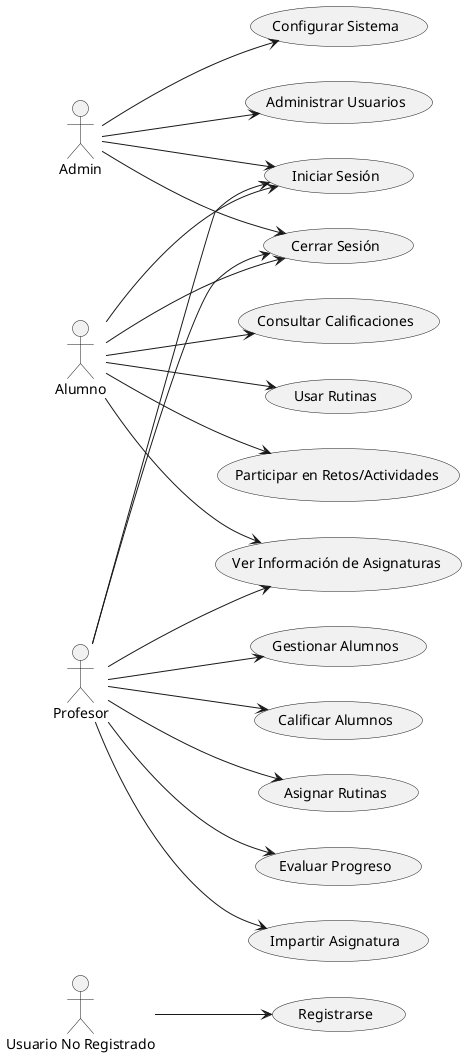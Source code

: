@startuml

left to right direction

actor "Usuario No Registrado" as UsuarioNoRegistrado
actor Profesor
actor Alumno
actor Admin

usecase "Registrarse" as UC_Registrarse
usecase "Iniciar Sesión" as UC_IniciarSesion
usecase "Cerrar Sesión" as UC_CerrarSesion
usecase "Ver Información de Asignaturas" as UC_VerInfoAsignaturas
usecase "Consultar Calificaciones" as UC_ConsultarCalificaciones
usecase "Impartir Asignatura" as UC_ImpartirAsignatura
usecase "Gestionar Alumnos" as UC_GestionarAlumnos
usecase "Administrar Usuarios" as UC_AdministrarUsuarios
usecase "Configurar Sistema" as UC_ConfigurarSistema

' Casos de uso adicionales para Profesores
usecase "Calificar Alumnos" as UC_CalificarAlumnos
usecase "Asignar Rutinas" as UC_AsignarRutinas
usecase "Evaluar Progreso" as UC_EvaluarProgreso

' Casos de uso adicionales para Alumnos
usecase "Usar Rutinas" as UC_UsarRutinas
usecase "Participar en Retos/Actividades" as UC_ParticiparRetos

UsuarioNoRegistrado --> UC_Registrarse

Alumno --> UC_IniciarSesion
Alumno --> UC_CerrarSesion
Alumno --> UC_VerInfoAsignaturas
Alumno --> UC_ConsultarCalificaciones
Alumno --> UC_UsarRutinas
Alumno --> UC_ParticiparRetos

Profesor --> UC_IniciarSesion
Profesor --> UC_CerrarSesion
Profesor --> UC_VerInfoAsignaturas
Profesor --> UC_ImpartirAsignatura
Profesor --> UC_GestionarAlumnos
Profesor --> UC_CalificarAlumnos
Profesor --> UC_AsignarRutinas
Profesor --> UC_EvaluarProgreso

Admin --> UC_IniciarSesion
Admin --> UC_CerrarSesion
Admin --> UC_AdministrarUsuarios
Admin --> UC_ConfigurarSistema

@enduml


